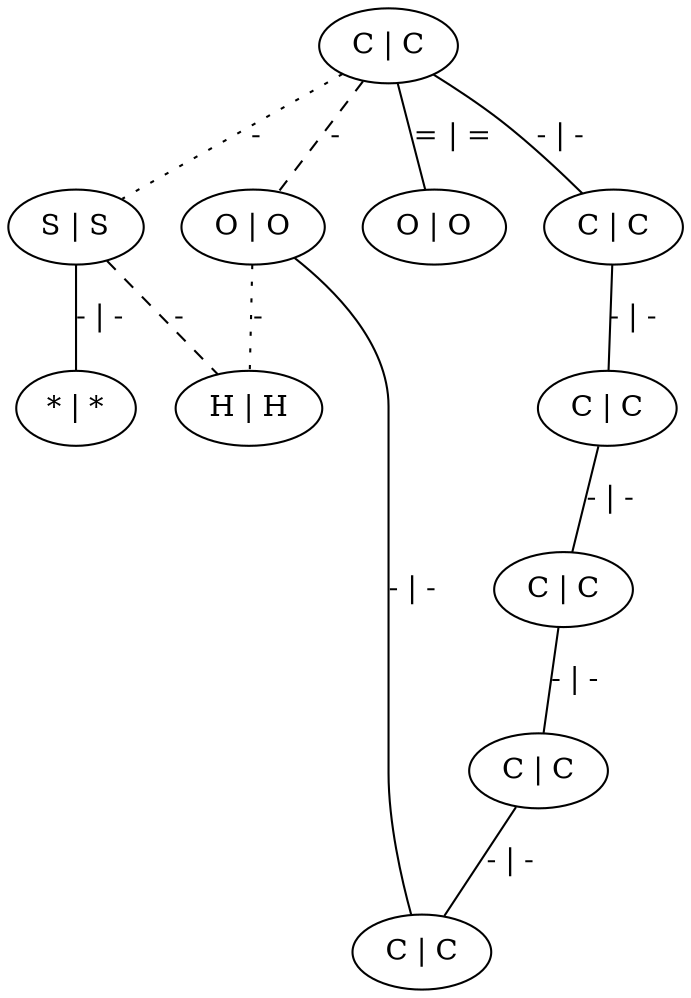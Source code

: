 graph G {
	0 [ label="C | C" ]
	1 [ label="S | S" ]
	2 [ label="* | *" ]
	3 [ label="O | O" ]
	4 [ label="H | H" ]
	5 [ label="O | O" ]
	6 [ label="C | C" ]
	7 [ label="C | C" ]
	8 [ label="C | C" ]
	9 [ label="C | C" ]
	10 [ label="C | C" ]
	0 -- 1 [ style=dotted label="-" ]
	0 -- 3 [ style=dashed label="-" ]
	0 -- 5 [ label="= | =" ]
	0 -- 6 [ label="- | -" ]
	1 -- 2 [ label="- | -" ]
	1 -- 4 [ style=dashed label="-" ]
	3 -- 4 [ style=dotted label="-" ]
	3 -- 10 [ label="- | -" ]
	6 -- 7 [ label="- | -" ]
	7 -- 8 [ label="- | -" ]
	8 -- 9 [ label="- | -" ]
	9 -- 10 [ label="- | -" ]
}
